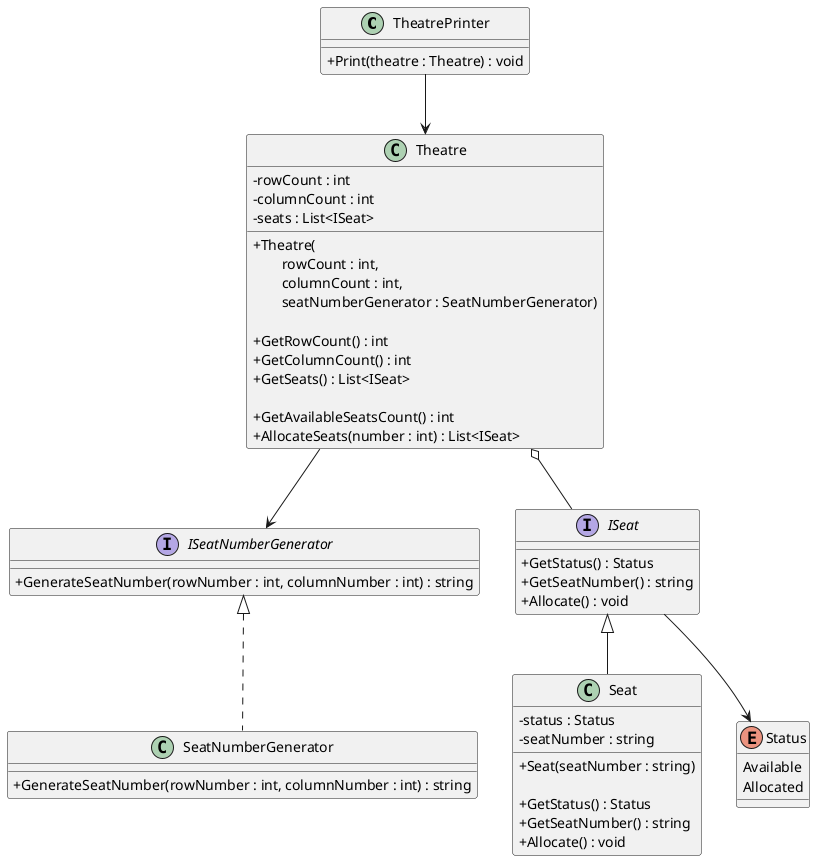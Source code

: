 @startuml "cinnamon cinemas"
skinparam ClassAttributeIconSize 0

class TheatrePrinter {
    + Print(theatre : Theatre) : void
}

interface ISeatNumberGenerator {
    + GenerateSeatNumber(rowNumber : int, columnNumber : int) : string
}

class SeatNumberGenerator {
    + GenerateSeatNumber(rowNumber : int, columnNumber : int) : string
}

class Theatre {
    - rowCount : int
    - columnCount : int
    - seats : List<ISeat>

    + Theatre(\n\
        rowCount : int, \n\
        columnCount : int, \n\
        seatNumberGenerator : SeatNumberGenerator)

    + GetRowCount() : int
    + GetColumnCount() : int
    + GetSeats() : List<ISeat>

    + GetAvailableSeatsCount() : int
    + AllocateSeats(number : int) : List<ISeat>
}

interface ISeat {
    + GetStatus() : Status
    + GetSeatNumber() : string
    + Allocate() : void
}

class Seat {
    - status : Status
    - seatNumber : string

    + Seat(seatNumber : string)

    + GetStatus() : Status
    + GetSeatNumber() : string
    + Allocate() : void
}

Enum Status {
    Available
    Allocated
}

TheatrePrinter --> Theatre
Theatre o-- ISeat
Theatre --> ISeatNumberGenerator

ISeatNumberGenerator <|.. SeatNumberGenerator

ISeat --> Status

ISeat <|-- Seat

@enduml